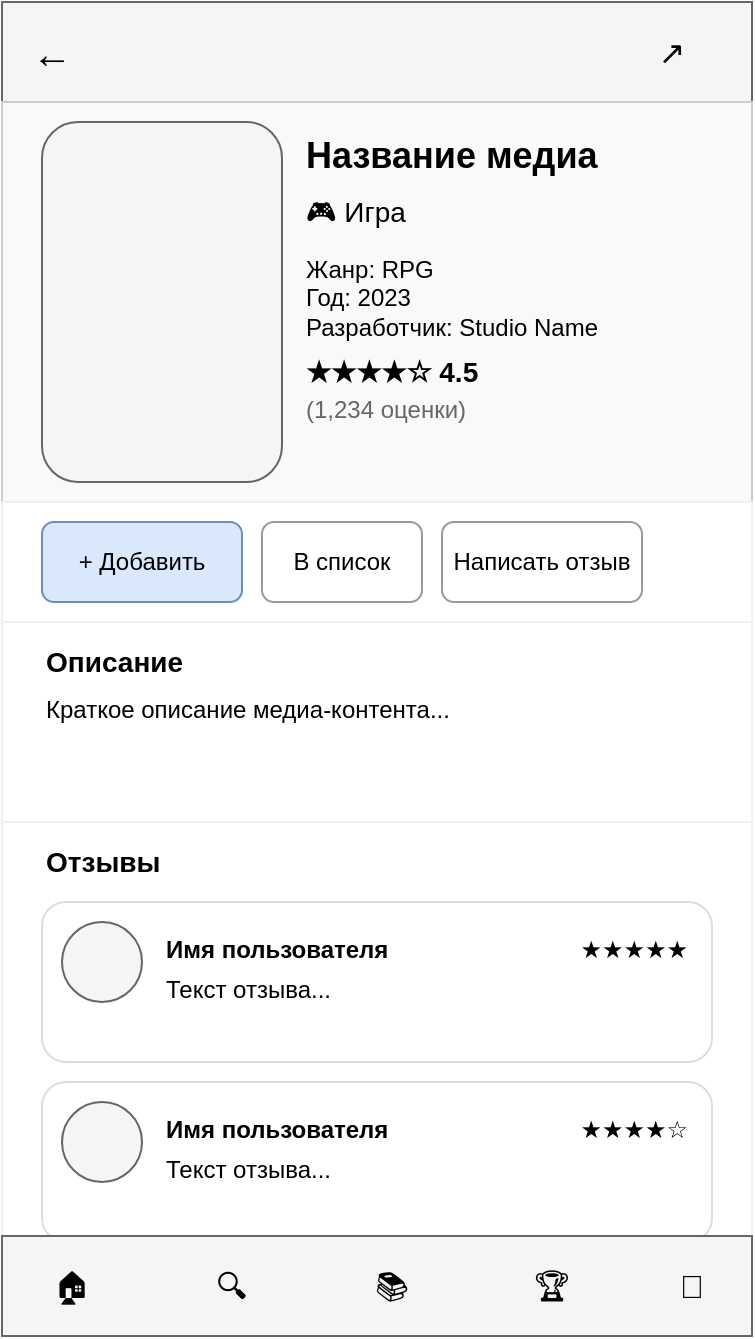 <mxfile version="21.6.6">
  <diagram name="Страница медиа-контента - Мобильная версия" id="media-page-mobile">
    <mxGraphModel dx="375" dy="667" grid="1" gridSize="10" guides="1" tooltips="1" connect="1" arrows="1" fold="1" page="1" pageScale="1" pageWidth="375" pageHeight="667" math="0" shadow="0">
      <root>
        <mxCell id="0" />
        <mxCell id="1" parent="0" />
        <!-- Верхняя панель навигации -->
        <mxCell id="header" value="" style="rounded=0;whiteSpace=wrap;html=1;fillColor=#f5f5f5;strokeColor=#666666;fontColor=#333333;" vertex="1" parent="1">
          <mxGeometry x="0" y="0" width="375" height="50" as="geometry" />
        </mxCell>
        <mxCell id="back_button" value="←" style="text;html=1;strokeColor=none;fillColor=none;align=center;verticalAlign=middle;whiteSpace=wrap;rounded=0;fontSize=20;fontStyle=1" vertex="1" parent="1">
          <mxGeometry x="10" y="10" width="30" height="30" as="geometry" />
        </mxCell>
        <mxCell id="share_button" value="↗️" style="text;html=1;strokeColor=none;fillColor=none;align=center;verticalAlign=middle;whiteSpace=wrap;rounded=0;fontSize=16;" vertex="1" parent="1">
          <mxGeometry x="320" y="10" width="30" height="30" as="geometry" />
        </mxCell>
        <!-- Обложка и основная информация -->
        <mxCell id="cover_section" value="" style="rounded=0;whiteSpace=wrap;html=1;fillColor=#f9f9f9;strokeColor=#cccccc;" vertex="1" parent="1">
          <mxGeometry x="0" y="50" width="375" height="200" as="geometry" />
        </mxCell>
        <mxCell id="cover_image" value="" style="rounded=1;whiteSpace=wrap;html=1;fillColor=#f5f5f5;strokeColor=#666666;" vertex="1" parent="1">
          <mxGeometry x="20" y="60" width="120" height="180" as="geometry" />
        </mxCell>
        <mxCell id="media_title" value="Название медиа" style="text;html=1;strokeColor=none;fillColor=none;align=left;verticalAlign=top;whiteSpace=wrap;rounded=0;fontSize=18;fontStyle=1" vertex="1" parent="1">
          <mxGeometry x="150" y="60" width="215" height="30" as="geometry" />
        </mxCell>
        <mxCell id="media_type" value="🎮 Игра" style="text;html=1;strokeColor=none;fillColor=none;align=left;verticalAlign=top;whiteSpace=wrap;rounded=0;fontSize=14;" vertex="1" parent="1">
          <mxGeometry x="150" y="90" width="215" height="20" as="geometry" />
        </mxCell>
        <mxCell id="media_info" value="Жанр: RPG&#10;Год: 2023&#10;Разработчик: Studio Name" style="text;html=1;strokeColor=none;fillColor=none;align=left;verticalAlign=top;whiteSpace=wrap;rounded=0;fontSize=12;" vertex="1" parent="1">
          <mxGeometry x="150" y="120" width="215" height="50" as="geometry" />
        </mxCell>
        <mxCell id="rating" value="★★★★☆ 4.5" style="text;html=1;strokeColor=none;fillColor=none;align=left;verticalAlign=top;whiteSpace=wrap;rounded=0;fontSize=14;fontStyle=1" vertex="1" parent="1">
          <mxGeometry x="150" y="170" width="215" height="20" as="geometry" />
        </mxCell>
        <mxCell id="rating_count" value="(1,234 оценки)" style="text;html=1;strokeColor=none;fillColor=none;align=left;verticalAlign=top;whiteSpace=wrap;rounded=0;fontSize=12;fontColor=#666666;" vertex="1" parent="1">
          <mxGeometry x="150" y="190" width="215" height="20" as="geometry" />
        </mxCell>
        <!-- Действия -->
        <mxCell id="actions_section" value="" style="rounded=0;whiteSpace=wrap;html=1;fillColor=#ffffff;strokeColor=#f0f0f0;" vertex="1" parent="1">
          <mxGeometry x="0" y="250" width="375" height="60" as="geometry" />
        </mxCell>
        <mxCell id="add_library" value="+ Добавить" style="rounded=1;whiteSpace=wrap;html=1;fillColor=#dae8fc;strokeColor=#6c8ebf;fontSize=12;" vertex="1" parent="1">
          <mxGeometry x="20" y="260" width="100" height="40" as="geometry" />
        </mxCell>
        <mxCell id="add_list" value="В список" style="rounded=1;whiteSpace=wrap;html=1;fillColor=#ffffff;strokeColor=#999999;fontSize=12;" vertex="1" parent="1">
          <mxGeometry x="130" y="260" width="80" height="40" as="geometry" />
        </mxCell>
        <mxCell id="write_review" value="Написать отзыв" style="rounded=1;whiteSpace=wrap;html=1;fillColor=#ffffff;strokeColor=#999999;fontSize=12;" vertex="1" parent="1">
          <mxGeometry x="220" y="260" width="100" height="40" as="geometry" />
        </mxCell>
        <!-- Описание -->
        <mxCell id="description_section" value="" style="rounded=0;whiteSpace=wrap;html=1;fillColor=#ffffff;strokeColor=#f0f0f0;" vertex="1" parent="1">
          <mxGeometry x="0" y="310" width="375" height="100" as="geometry" />
        </mxCell>
        <mxCell id="description_title" value="Описание" style="text;html=1;strokeColor=none;fillColor=none;align=left;verticalAlign=middle;whiteSpace=wrap;rounded=0;fontSize=14;fontStyle=1" vertex="1" parent="1">
          <mxGeometry x="20" y="320" width="335" height="20" as="geometry" />
        </mxCell>
        <mxCell id="description_text" value="Краткое описание медиа-контента..." style="text;html=1;strokeColor=none;fillColor=none;align=left;verticalAlign=top;whiteSpace=wrap;rounded=0;fontSize=12;" vertex="1" parent="1">
          <mxGeometry x="20" y="340" width="335" height="60" as="geometry" />
        </mxCell>
        <!-- Отзывы -->
        <mxCell id="reviews_section" value="" style="rounded=0;whiteSpace=wrap;html=1;fillColor=#ffffff;strokeColor=#f0f0f0;" vertex="1" parent="1">
          <mxGeometry x="0" y="410" width="375" height="207" as="geometry" />
        </mxCell>
        <mxCell id="reviews_title" value="Отзывы" style="text;html=1;strokeColor=none;fillColor=none;align=left;verticalAlign=middle;whiteSpace=wrap;rounded=0;fontSize=14;fontStyle=1" vertex="1" parent="1">
          <mxGeometry x="20" y="420" width="335" height="20" as="geometry" />
        </mxCell>
        <!-- Отзыв 1 -->
        <mxCell id="review_1" value="" style="rounded=1;whiteSpace=wrap;html=1;fillColor=#ffffff;strokeColor=#dddddd;" vertex="1" parent="1">
          <mxGeometry x="20" y="450" width="335" height="80" as="geometry" />
        </mxCell>
        <mxCell id="review_1_avatar" value="" style="ellipse;whiteSpace=wrap;html=1;aspect=fixed;fillColor=#f5f5f5;strokeColor=#666666;" vertex="1" parent="1">
          <mxGeometry x="30" y="460" width="40" height="40" as="geometry" />
        </mxCell>
        <mxCell id="review_1_name" value="Имя пользователя" style="text;html=1;strokeColor=none;fillColor=none;align=left;verticalAlign=top;whiteSpace=wrap;rounded=0;fontSize=12;fontStyle=1" vertex="1" parent="1">
          <mxGeometry x="80" y="460" width="200" height="20" as="geometry" />
        </mxCell>
        <mxCell id="review_1_rating" value="★★★★★" style="text;html=1;strokeColor=none;fillColor=none;align=right;verticalAlign=top;whiteSpace=wrap;rounded=0;fontSize=12;" vertex="1" parent="1">
          <mxGeometry x="280" y="460" width="65" height="20" as="geometry" />
        </mxCell>
        <mxCell id="review_1_text" value="Текст отзыва..." style="text;html=1;strokeColor=none;fillColor=none;align=left;verticalAlign=top;whiteSpace=wrap;rounded=0;fontSize=12;" vertex="1" parent="1">
          <mxGeometry x="80" y="480" width="265" height="40" as="geometry" />
        </mxCell>
        <!-- Отзыв 2 -->
        <mxCell id="review_2" value="" style="rounded=1;whiteSpace=wrap;html=1;fillColor=#ffffff;strokeColor=#dddddd;" vertex="1" parent="1">
          <mxGeometry x="20" y="540" width="335" height="80" as="geometry" />
        </mxCell>
        <mxCell id="review_2_avatar" value="" style="ellipse;whiteSpace=wrap;html=1;aspect=fixed;fillColor=#f5f5f5;strokeColor=#666666;" vertex="1" parent="1">
          <mxGeometry x="30" y="550" width="40" height="40" as="geometry" />
        </mxCell>
        <mxCell id="review_2_name" value="Имя пользователя" style="text;html=1;strokeColor=none;fillColor=none;align=left;verticalAlign=top;whiteSpace=wrap;rounded=0;fontSize=12;fontStyle=1" vertex="1" parent="1">
          <mxGeometry x="80" y="550" width="200" height="20" as="geometry" />
        </mxCell>
        <mxCell id="review_2_rating" value="★★★★☆" style="text;html=1;strokeColor=none;fillColor=none;align=right;verticalAlign=top;whiteSpace=wrap;rounded=0;fontSize=12;" vertex="1" parent="1">
          <mxGeometry x="280" y="550" width="65" height="20" as="geometry" />
        </mxCell>
        <mxCell id="review_2_text" value="Текст отзыва..." style="text;html=1;strokeColor=none;fillColor=none;align=left;verticalAlign=top;whiteSpace=wrap;rounded=0;fontSize=12;" vertex="1" parent="1">
          <mxGeometry x="80" y="570" width="265" height="40" as="geometry" />
        </mxCell>
        <!-- Нижняя навигационная панель -->
        <mxCell id="bottom_nav" value="" style="rounded=0;whiteSpace=wrap;html=1;fillColor=#f5f5f5;strokeColor=#666666;fontColor=#333333;" vertex="1" parent="1">
          <mxGeometry x="0" y="617" width="375" height="50" as="geometry" />
        </mxCell>
        <mxCell id="nav_home" value="🏠" style="text;html=1;strokeColor=none;fillColor=none;align=center;verticalAlign=middle;whiteSpace=wrap;rounded=0;fontSize=16;" vertex="1" parent="1">
          <mxGeometry x="20" y="627" width="30" height="30" as="geometry" />
        </mxCell>
        <mxCell id="nav_search" value="🔍" style="text;html=1;strokeColor=none;fillColor=none;align=center;verticalAlign=middle;whiteSpace=wrap;rounded=0;fontSize=16;" vertex="1" parent="1">
          <mxGeometry x="100" y="627" width="30" height="30" as="geometry" />
        </mxCell>
        <mxCell id="nav_library" value="📚" style="text;html=1;strokeColor=none;fillColor=none;align=center;verticalAlign=middle;whiteSpace=wrap;rounded=0;fontSize=16;" vertex="1" parent="1">
          <mxGeometry x="180" y="627" width="30" height="30" as="geometry" />
        </mxCell>
        <mxCell id="nav_achievements" value="🏆" style="text;html=1;strokeColor=none;fillColor=none;align=center;verticalAlign=middle;whiteSpace=wrap;rounded=0;fontSize=16;" vertex="1" parent="1">
          <mxGeometry x="260" y="627" width="30" height="30" as="geometry" />
        </mxCell>
        <mxCell id="nav_profile" value="👤" style="text;html=1;strokeColor=none;fillColor=none;align=center;verticalAlign=middle;whiteSpace=wrap;rounded=0;fontSize=16;" vertex="1" parent="1">
          <mxGeometry x="330" y="627" width="30" height="30" as="geometry" />
        </mxCell>
      </root>
    </mxGraphModel>
  </diagram>
</mxfile>